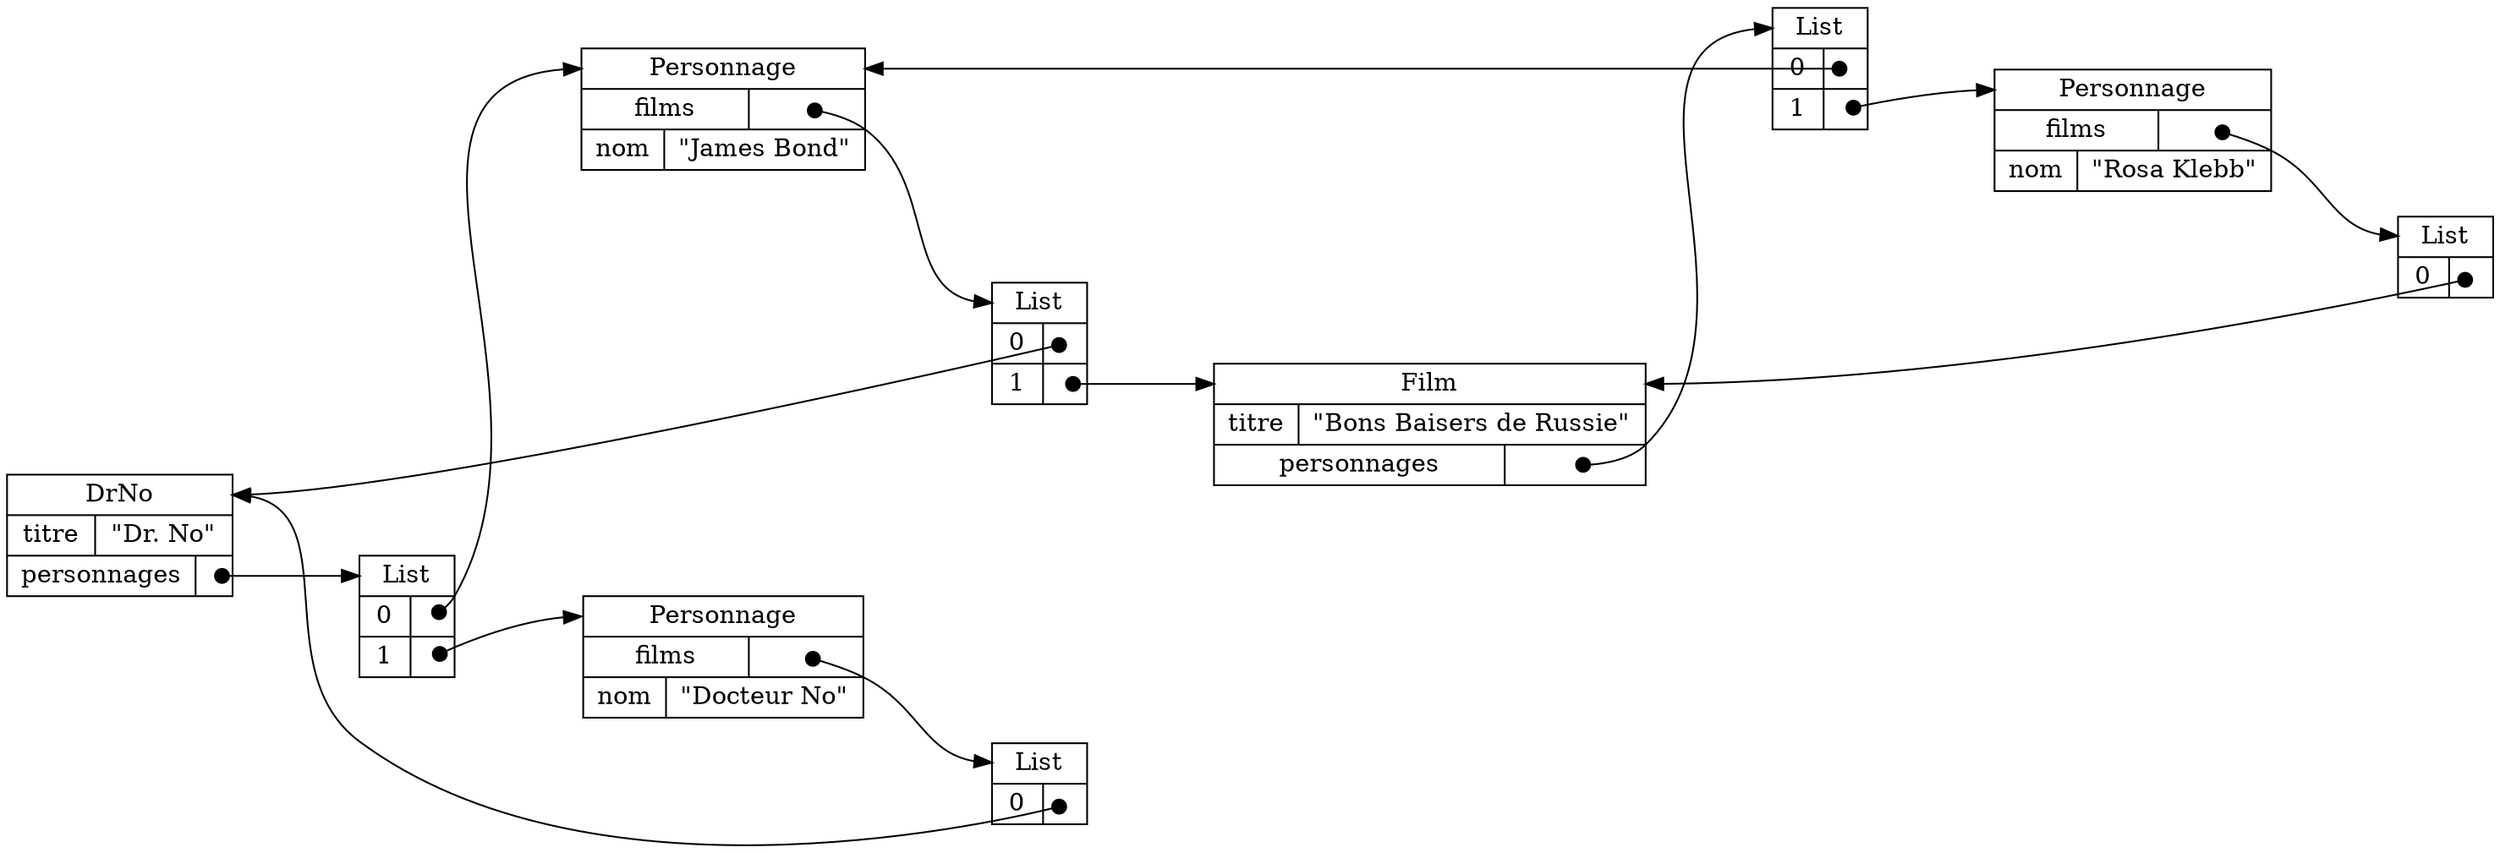 digraph "DrNo" {
graph ["rankdir"="LR","compound"="true","ranksep"="1.0","nodesep"="1.0"]
"/" ["label"="<_C>DrNo|{titre|\"Dr. No\"}|{personnages|<personnages_personnages>}","style"="filled","fillcolor"="white","shape"="record"]
"/personnages" ["label"="<_C>List|{0|<0_0>}|{1|<1_1>}","style"="filled","fillcolor"="white","shape"="record"]
"/personnages/0" ["label"="<_C>Personnage|{films|<films_films>}|{nom|\"James Bond\"}","style"="filled","fillcolor"="white","shape"="record"]
"/personnages/0/films" ["label"="<_C>List|{0|<0_0>}|{1|<1_1>}","style"="filled","fillcolor"="white","shape"="record"]
"/personnages/0/films/1" ["label"="<_C>Film|{titre|\"Bons Baisers de Russie\"}|{personnages|<personnages_personnages>}","style"="filled","fillcolor"="white","shape"="record"]
"/personnages/0/films/1/personnages" ["label"="<_C>List|{0|<0_0>}|{1|<1_1>}","style"="filled","fillcolor"="white","shape"="record"]
"/personnages/0/films/1/personnages/1" ["label"="<_C>Personnage|{films|<films_films>}|{nom|\"Rosa Klebb\"}","style"="filled","fillcolor"="white","shape"="record"]
"/personnages/0/films/1/personnages/1/films" ["label"="<_C>List|{0|<0_0>}","style"="filled","fillcolor"="white","shape"="record"]
"/personnages/1" ["label"="<_C>Personnage|{films|<films_films>}|{nom|\"Docteur No\"}","style"="filled","fillcolor"="white","shape"="record"]
"/personnages/1/films" ["label"="<_C>List|{0|<0_0>}","style"="filled","fillcolor"="white","shape"="record"]
"/":"personnages_personnages":c -> "/personnages":"_C" ["tailclip"="false","arrowtail"="dot","dir"="both","label"=""]
"/personnages":"1_1":c -> "/personnages/1":"_C" ["tailclip"="false","arrowtail"="dot","dir"="both","label"=""]
"/personnages":"0_0":c -> "/personnages/0":"_C" ["tailclip"="false","arrowtail"="dot","dir"="both","label"=""]
"/personnages/0":"films_films":c -> "/personnages/0/films":"_C" ["tailclip"="false","arrowtail"="dot","dir"="both","label"=""]
"/personnages/0/films":"1_1":c -> "/personnages/0/films/1":"_C" ["tailclip"="false","arrowtail"="dot","dir"="both","label"=""]
"/personnages/0/films":"0_0":c -> "/":"_C" ["tailclip"="false","arrowtail"="dot","dir"="both","label"=""]
"/personnages/0/films/1":"personnages_personnages":c -> "/personnages/0/films/1/personnages":"_C" ["tailclip"="false","arrowtail"="dot","dir"="both","label"=""]
"/personnages/0/films/1/personnages":"1_1":c -> "/personnages/0/films/1/personnages/1":"_C" ["tailclip"="false","arrowtail"="dot","dir"="both","label"=""]
"/personnages/0/films/1/personnages":"0_0":c -> "/personnages/0":"_C" ["tailclip"="false","arrowtail"="dot","dir"="both","label"=""]
"/personnages/0/films/1/personnages/1":"films_films":c -> "/personnages/0/films/1/personnages/1/films":"_C" ["tailclip"="false","arrowtail"="dot","dir"="both","label"=""]
"/personnages/0/films/1/personnages/1/films":"0_0":c -> "/personnages/0/films/1":"_C" ["tailclip"="false","arrowtail"="dot","dir"="both","label"=""]
"/personnages/1":"films_films":c -> "/personnages/1/films":"_C" ["tailclip"="false","arrowtail"="dot","dir"="both","label"=""]
"/personnages/1/films":"0_0":c -> "/":"_C" ["tailclip"="false","arrowtail"="dot","dir"="both","label"=""]
}
